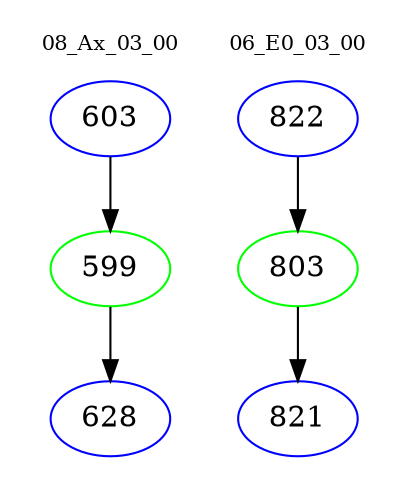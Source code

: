 digraph{
subgraph cluster_0 {
color = white
label = "08_Ax_03_00";
fontsize=10;
T0_603 [label="603", color="blue"]
T0_603 -> T0_599 [color="black"]
T0_599 [label="599", color="green"]
T0_599 -> T0_628 [color="black"]
T0_628 [label="628", color="blue"]
}
subgraph cluster_1 {
color = white
label = "06_E0_03_00";
fontsize=10;
T1_822 [label="822", color="blue"]
T1_822 -> T1_803 [color="black"]
T1_803 [label="803", color="green"]
T1_803 -> T1_821 [color="black"]
T1_821 [label="821", color="blue"]
}
}
